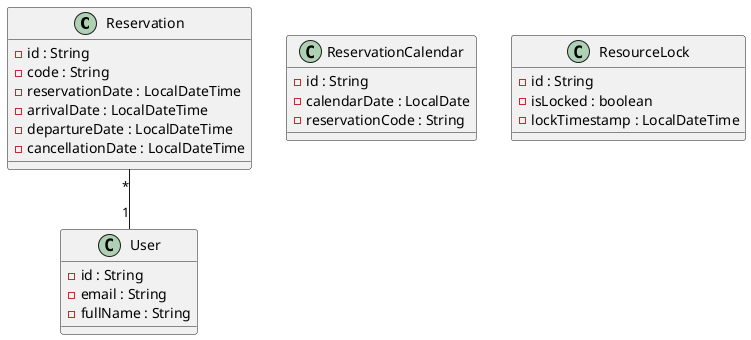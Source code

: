 @startuml

class Reservation {
  -id : String
  -code : String
  -reservationDate : LocalDateTime
  -arrivalDate : LocalDateTime
  -departureDate : LocalDateTime
  -cancellationDate : LocalDateTime
}

class User {
  -id : String
  -email : String
  -fullName : String
}

class ReservationCalendar {
  -id : String
  -calendarDate : LocalDate
  -reservationCode : String
}

class ResourceLock {
  -id : String
  -isLocked : boolean
  -lockTimestamp : LocalDateTime
}

Reservation "*" -- "1" User

@enduml